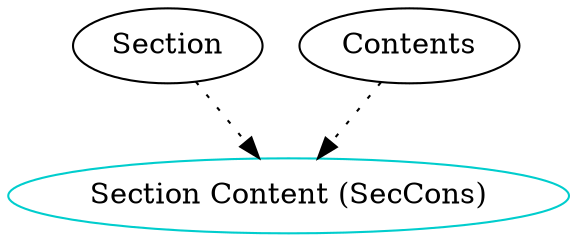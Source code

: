 digraph seccons {

    Section -> SecCons [style="dotted"];
    Contents -> SecCons [style="dotted"];

    /* definitions for each type component */
	SecCons 	    [shape=oval, color=cyan3, label="Section Content (SecCons)"];
}

/* dot -Tpng sample.dot -o sample.png */
